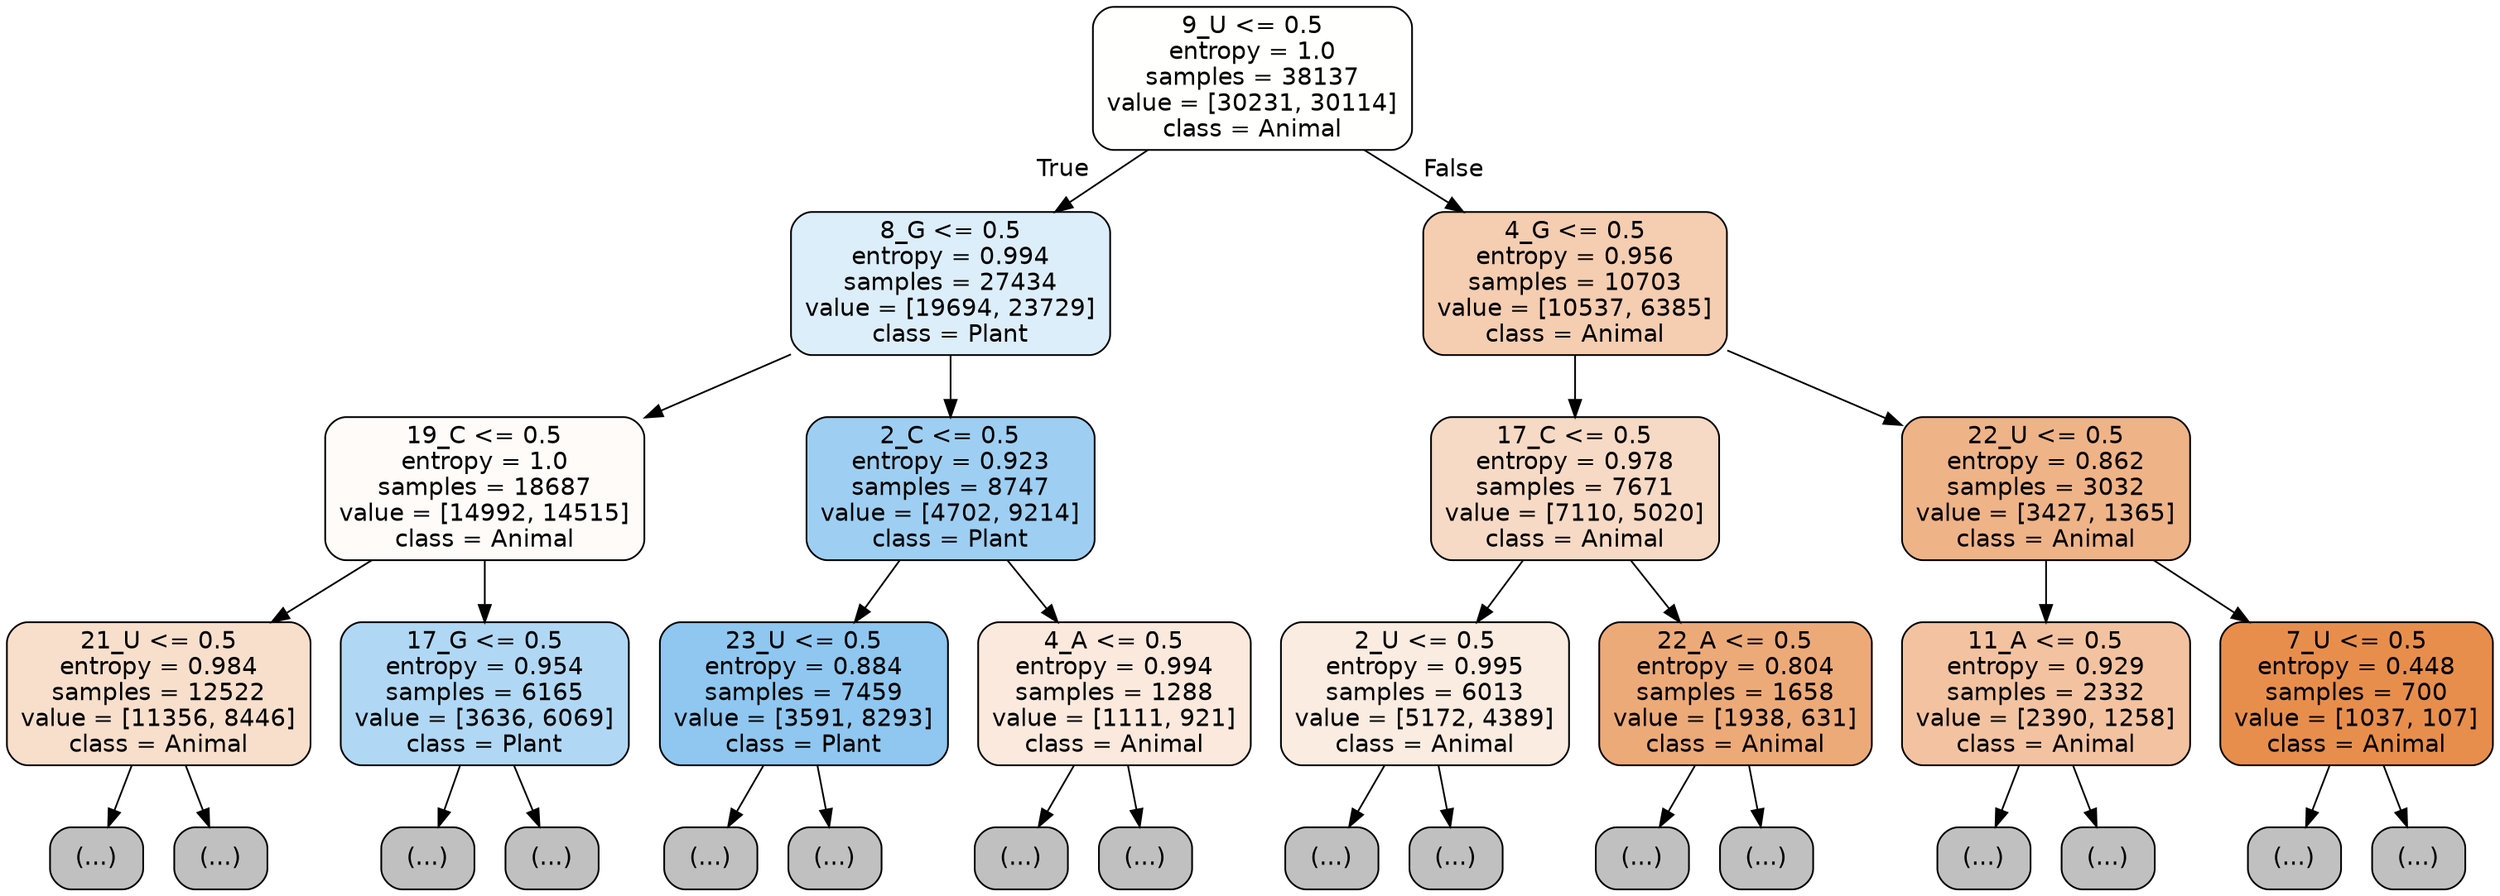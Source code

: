 digraph Tree {
node [shape=box, style="filled, rounded", color="black", fontname="helvetica"] ;
edge [fontname="helvetica"] ;
0 [label="9_U <= 0.5\nentropy = 1.0\nsamples = 38137\nvalue = [30231, 30114]\nclass = Animal", fillcolor="#fffffe"] ;
1 [label="8_G <= 0.5\nentropy = 0.994\nsamples = 27434\nvalue = [19694, 23729]\nclass = Plant", fillcolor="#ddeefb"] ;
0 -> 1 [labeldistance=2.5, labelangle=45, headlabel="True"] ;
2 [label="19_C <= 0.5\nentropy = 1.0\nsamples = 18687\nvalue = [14992, 14515]\nclass = Animal", fillcolor="#fefbf9"] ;
1 -> 2 ;
3 [label="21_U <= 0.5\nentropy = 0.984\nsamples = 12522\nvalue = [11356, 8446]\nclass = Animal", fillcolor="#f8dfcc"] ;
2 -> 3 ;
4 [label="(...)", fillcolor="#C0C0C0"] ;
3 -> 4 ;
5241 [label="(...)", fillcolor="#C0C0C0"] ;
3 -> 5241 ;
6626 [label="17_G <= 0.5\nentropy = 0.954\nsamples = 6165\nvalue = [3636, 6069]\nclass = Plant", fillcolor="#b0d8f5"] ;
2 -> 6626 ;
6627 [label="(...)", fillcolor="#C0C0C0"] ;
6626 -> 6627 ;
8404 [label="(...)", fillcolor="#C0C0C0"] ;
6626 -> 8404 ;
8975 [label="2_C <= 0.5\nentropy = 0.923\nsamples = 8747\nvalue = [4702, 9214]\nclass = Plant", fillcolor="#9ecff2"] ;
1 -> 8975 ;
8976 [label="23_U <= 0.5\nentropy = 0.884\nsamples = 7459\nvalue = [3591, 8293]\nclass = Plant", fillcolor="#8fc7f0"] ;
8975 -> 8976 ;
8977 [label="(...)", fillcolor="#C0C0C0"] ;
8976 -> 8977 ;
11480 [label="(...)", fillcolor="#C0C0C0"] ;
8976 -> 11480 ;
11581 [label="4_A <= 0.5\nentropy = 0.994\nsamples = 1288\nvalue = [1111, 921]\nclass = Animal", fillcolor="#fbe9dd"] ;
8975 -> 11581 ;
11582 [label="(...)", fillcolor="#C0C0C0"] ;
11581 -> 11582 ;
12117 [label="(...)", fillcolor="#C0C0C0"] ;
11581 -> 12117 ;
12256 [label="4_G <= 0.5\nentropy = 0.956\nsamples = 10703\nvalue = [10537, 6385]\nclass = Animal", fillcolor="#f5cdb1"] ;
0 -> 12256 [labeldistance=2.5, labelangle=-45, headlabel="False"] ;
12257 [label="17_C <= 0.5\nentropy = 0.978\nsamples = 7671\nvalue = [7110, 5020]\nclass = Animal", fillcolor="#f7dac5"] ;
12256 -> 12257 ;
12258 [label="2_U <= 0.5\nentropy = 0.995\nsamples = 6013\nvalue = [5172, 4389]\nclass = Animal", fillcolor="#fbece1"] ;
12257 -> 12258 ;
12259 [label="(...)", fillcolor="#C0C0C0"] ;
12258 -> 12259 ;
14344 [label="(...)", fillcolor="#C0C0C0"] ;
12258 -> 14344 ;
15027 [label="22_A <= 0.5\nentropy = 0.804\nsamples = 1658\nvalue = [1938, 631]\nclass = Animal", fillcolor="#edaa79"] ;
12257 -> 15027 ;
15028 [label="(...)", fillcolor="#C0C0C0"] ;
15027 -> 15028 ;
15687 [label="(...)", fillcolor="#C0C0C0"] ;
15027 -> 15687 ;
15776 [label="22_U <= 0.5\nentropy = 0.862\nsamples = 3032\nvalue = [3427, 1365]\nclass = Animal", fillcolor="#efb388"] ;
12256 -> 15776 ;
15777 [label="11_A <= 0.5\nentropy = 0.929\nsamples = 2332\nvalue = [2390, 1258]\nclass = Animal", fillcolor="#f3c3a1"] ;
15776 -> 15777 ;
15778 [label="(...)", fillcolor="#C0C0C0"] ;
15777 -> 15778 ;
16741 [label="(...)", fillcolor="#C0C0C0"] ;
15777 -> 16741 ;
17070 [label="7_U <= 0.5\nentropy = 0.448\nsamples = 700\nvalue = [1037, 107]\nclass = Animal", fillcolor="#e88e4d"] ;
15776 -> 17070 ;
17071 [label="(...)", fillcolor="#C0C0C0"] ;
17070 -> 17071 ;
17192 [label="(...)", fillcolor="#C0C0C0"] ;
17070 -> 17192 ;
}